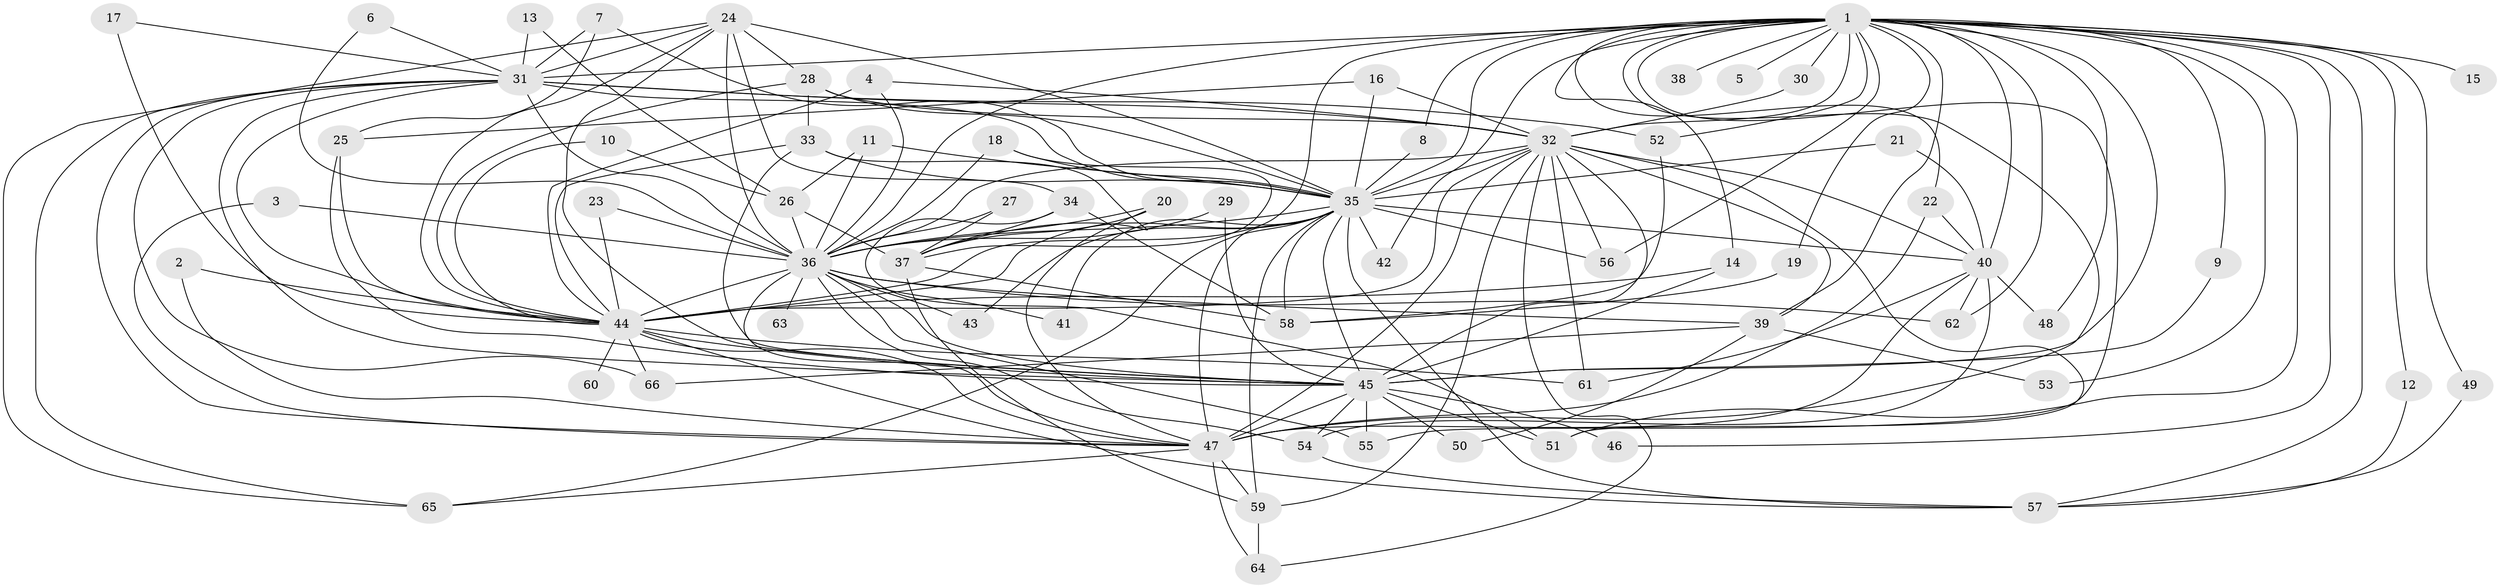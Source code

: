 // original degree distribution, {22: 0.015267175572519083, 26: 0.015267175572519083, 32: 0.007633587786259542, 19: 0.007633587786259542, 37: 0.007633587786259542, 12: 0.007633587786259542, 18: 0.007633587786259542, 20: 0.007633587786259542, 4: 0.09923664122137404, 5: 0.030534351145038167, 3: 0.2595419847328244, 6: 0.022900763358778626, 2: 0.4961832061068702, 9: 0.015267175572519083}
// Generated by graph-tools (version 1.1) at 2025/25/03/09/25 03:25:41]
// undirected, 66 vertices, 173 edges
graph export_dot {
graph [start="1"]
  node [color=gray90,style=filled];
  1;
  2;
  3;
  4;
  5;
  6;
  7;
  8;
  9;
  10;
  11;
  12;
  13;
  14;
  15;
  16;
  17;
  18;
  19;
  20;
  21;
  22;
  23;
  24;
  25;
  26;
  27;
  28;
  29;
  30;
  31;
  32;
  33;
  34;
  35;
  36;
  37;
  38;
  39;
  40;
  41;
  42;
  43;
  44;
  45;
  46;
  47;
  48;
  49;
  50;
  51;
  52;
  53;
  54;
  55;
  56;
  57;
  58;
  59;
  60;
  61;
  62;
  63;
  64;
  65;
  66;
  1 -- 5 [weight=1.0];
  1 -- 8 [weight=1.0];
  1 -- 9 [weight=1.0];
  1 -- 12 [weight=1.0];
  1 -- 14 [weight=1.0];
  1 -- 15 [weight=1.0];
  1 -- 19 [weight=1.0];
  1 -- 22 [weight=1.0];
  1 -- 30 [weight=1.0];
  1 -- 31 [weight=3.0];
  1 -- 32 [weight=4.0];
  1 -- 35 [weight=2.0];
  1 -- 36 [weight=3.0];
  1 -- 38 [weight=2.0];
  1 -- 39 [weight=2.0];
  1 -- 40 [weight=1.0];
  1 -- 42 [weight=1.0];
  1 -- 44 [weight=3.0];
  1 -- 45 [weight=2.0];
  1 -- 46 [weight=1.0];
  1 -- 47 [weight=2.0];
  1 -- 48 [weight=2.0];
  1 -- 49 [weight=1.0];
  1 -- 51 [weight=1.0];
  1 -- 52 [weight=1.0];
  1 -- 53 [weight=1.0];
  1 -- 55 [weight=1.0];
  1 -- 56 [weight=1.0];
  1 -- 57 [weight=1.0];
  1 -- 62 [weight=1.0];
  2 -- 44 [weight=1.0];
  2 -- 47 [weight=1.0];
  3 -- 36 [weight=2.0];
  3 -- 47 [weight=1.0];
  4 -- 32 [weight=1.0];
  4 -- 36 [weight=1.0];
  4 -- 44 [weight=1.0];
  6 -- 31 [weight=1.0];
  6 -- 36 [weight=1.0];
  7 -- 25 [weight=1.0];
  7 -- 31 [weight=1.0];
  7 -- 35 [weight=1.0];
  8 -- 35 [weight=1.0];
  9 -- 45 [weight=1.0];
  10 -- 26 [weight=1.0];
  10 -- 44 [weight=1.0];
  11 -- 26 [weight=1.0];
  11 -- 35 [weight=2.0];
  11 -- 36 [weight=2.0];
  12 -- 57 [weight=1.0];
  13 -- 26 [weight=1.0];
  13 -- 31 [weight=1.0];
  14 -- 44 [weight=1.0];
  14 -- 45 [weight=1.0];
  16 -- 25 [weight=1.0];
  16 -- 32 [weight=1.0];
  16 -- 35 [weight=1.0];
  17 -- 31 [weight=1.0];
  17 -- 44 [weight=1.0];
  18 -- 35 [weight=1.0];
  18 -- 36 [weight=1.0];
  18 -- 37 [weight=1.0];
  19 -- 58 [weight=1.0];
  20 -- 36 [weight=2.0];
  20 -- 37 [weight=1.0];
  20 -- 47 [weight=1.0];
  21 -- 35 [weight=1.0];
  21 -- 40 [weight=1.0];
  22 -- 40 [weight=1.0];
  22 -- 47 [weight=1.0];
  23 -- 36 [weight=1.0];
  23 -- 44 [weight=1.0];
  24 -- 28 [weight=1.0];
  24 -- 31 [weight=1.0];
  24 -- 34 [weight=1.0];
  24 -- 35 [weight=1.0];
  24 -- 36 [weight=2.0];
  24 -- 44 [weight=1.0];
  24 -- 45 [weight=1.0];
  24 -- 65 [weight=1.0];
  25 -- 44 [weight=1.0];
  25 -- 45 [weight=1.0];
  26 -- 36 [weight=1.0];
  26 -- 37 [weight=1.0];
  27 -- 36 [weight=1.0];
  27 -- 37 [weight=1.0];
  28 -- 32 [weight=1.0];
  28 -- 33 [weight=1.0];
  28 -- 35 [weight=2.0];
  28 -- 44 [weight=1.0];
  29 -- 36 [weight=1.0];
  29 -- 45 [weight=1.0];
  30 -- 32 [weight=1.0];
  31 -- 32 [weight=2.0];
  31 -- 35 [weight=2.0];
  31 -- 36 [weight=2.0];
  31 -- 44 [weight=1.0];
  31 -- 45 [weight=1.0];
  31 -- 47 [weight=1.0];
  31 -- 52 [weight=1.0];
  31 -- 65 [weight=1.0];
  31 -- 66 [weight=1.0];
  32 -- 35 [weight=2.0];
  32 -- 36 [weight=2.0];
  32 -- 39 [weight=1.0];
  32 -- 40 [weight=1.0];
  32 -- 44 [weight=2.0];
  32 -- 45 [weight=2.0];
  32 -- 47 [weight=3.0];
  32 -- 51 [weight=1.0];
  32 -- 56 [weight=1.0];
  32 -- 59 [weight=1.0];
  32 -- 61 [weight=1.0];
  32 -- 64 [weight=1.0];
  33 -- 35 [weight=1.0];
  33 -- 37 [weight=1.0];
  33 -- 44 [weight=1.0];
  33 -- 45 [weight=1.0];
  34 -- 37 [weight=1.0];
  34 -- 51 [weight=1.0];
  34 -- 58 [weight=1.0];
  35 -- 36 [weight=1.0];
  35 -- 40 [weight=1.0];
  35 -- 41 [weight=1.0];
  35 -- 42 [weight=1.0];
  35 -- 43 [weight=1.0];
  35 -- 44 [weight=3.0];
  35 -- 45 [weight=2.0];
  35 -- 47 [weight=1.0];
  35 -- 56 [weight=1.0];
  35 -- 57 [weight=1.0];
  35 -- 58 [weight=2.0];
  35 -- 59 [weight=1.0];
  35 -- 65 [weight=1.0];
  36 -- 39 [weight=1.0];
  36 -- 41 [weight=1.0];
  36 -- 43 [weight=1.0];
  36 -- 44 [weight=1.0];
  36 -- 45 [weight=1.0];
  36 -- 47 [weight=2.0];
  36 -- 54 [weight=1.0];
  36 -- 55 [weight=1.0];
  36 -- 62 [weight=1.0];
  36 -- 63 [weight=2.0];
  37 -- 58 [weight=1.0];
  37 -- 59 [weight=2.0];
  39 -- 50 [weight=1.0];
  39 -- 53 [weight=1.0];
  39 -- 66 [weight=1.0];
  40 -- 47 [weight=1.0];
  40 -- 48 [weight=1.0];
  40 -- 54 [weight=1.0];
  40 -- 61 [weight=1.0];
  40 -- 62 [weight=1.0];
  44 -- 45 [weight=1.0];
  44 -- 47 [weight=1.0];
  44 -- 57 [weight=1.0];
  44 -- 60 [weight=1.0];
  44 -- 61 [weight=1.0];
  44 -- 66 [weight=1.0];
  45 -- 46 [weight=1.0];
  45 -- 47 [weight=3.0];
  45 -- 50 [weight=1.0];
  45 -- 51 [weight=2.0];
  45 -- 54 [weight=1.0];
  45 -- 55 [weight=1.0];
  47 -- 59 [weight=1.0];
  47 -- 64 [weight=1.0];
  47 -- 65 [weight=1.0];
  49 -- 57 [weight=1.0];
  52 -- 58 [weight=1.0];
  54 -- 57 [weight=1.0];
  59 -- 64 [weight=1.0];
}

